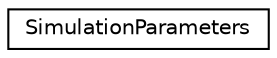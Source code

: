 digraph "Graphical Class Hierarchy"
{
 // LATEX_PDF_SIZE
  edge [fontname="Helvetica",fontsize="10",labelfontname="Helvetica",labelfontsize="10"];
  node [fontname="Helvetica",fontsize="10",shape=record];
  rankdir="LR";
  Node0 [label="SimulationParameters",height=0.2,width=0.4,color="black", fillcolor="white", style="filled",URL="$classSimulationParameters.html",tooltip=" "];
}
